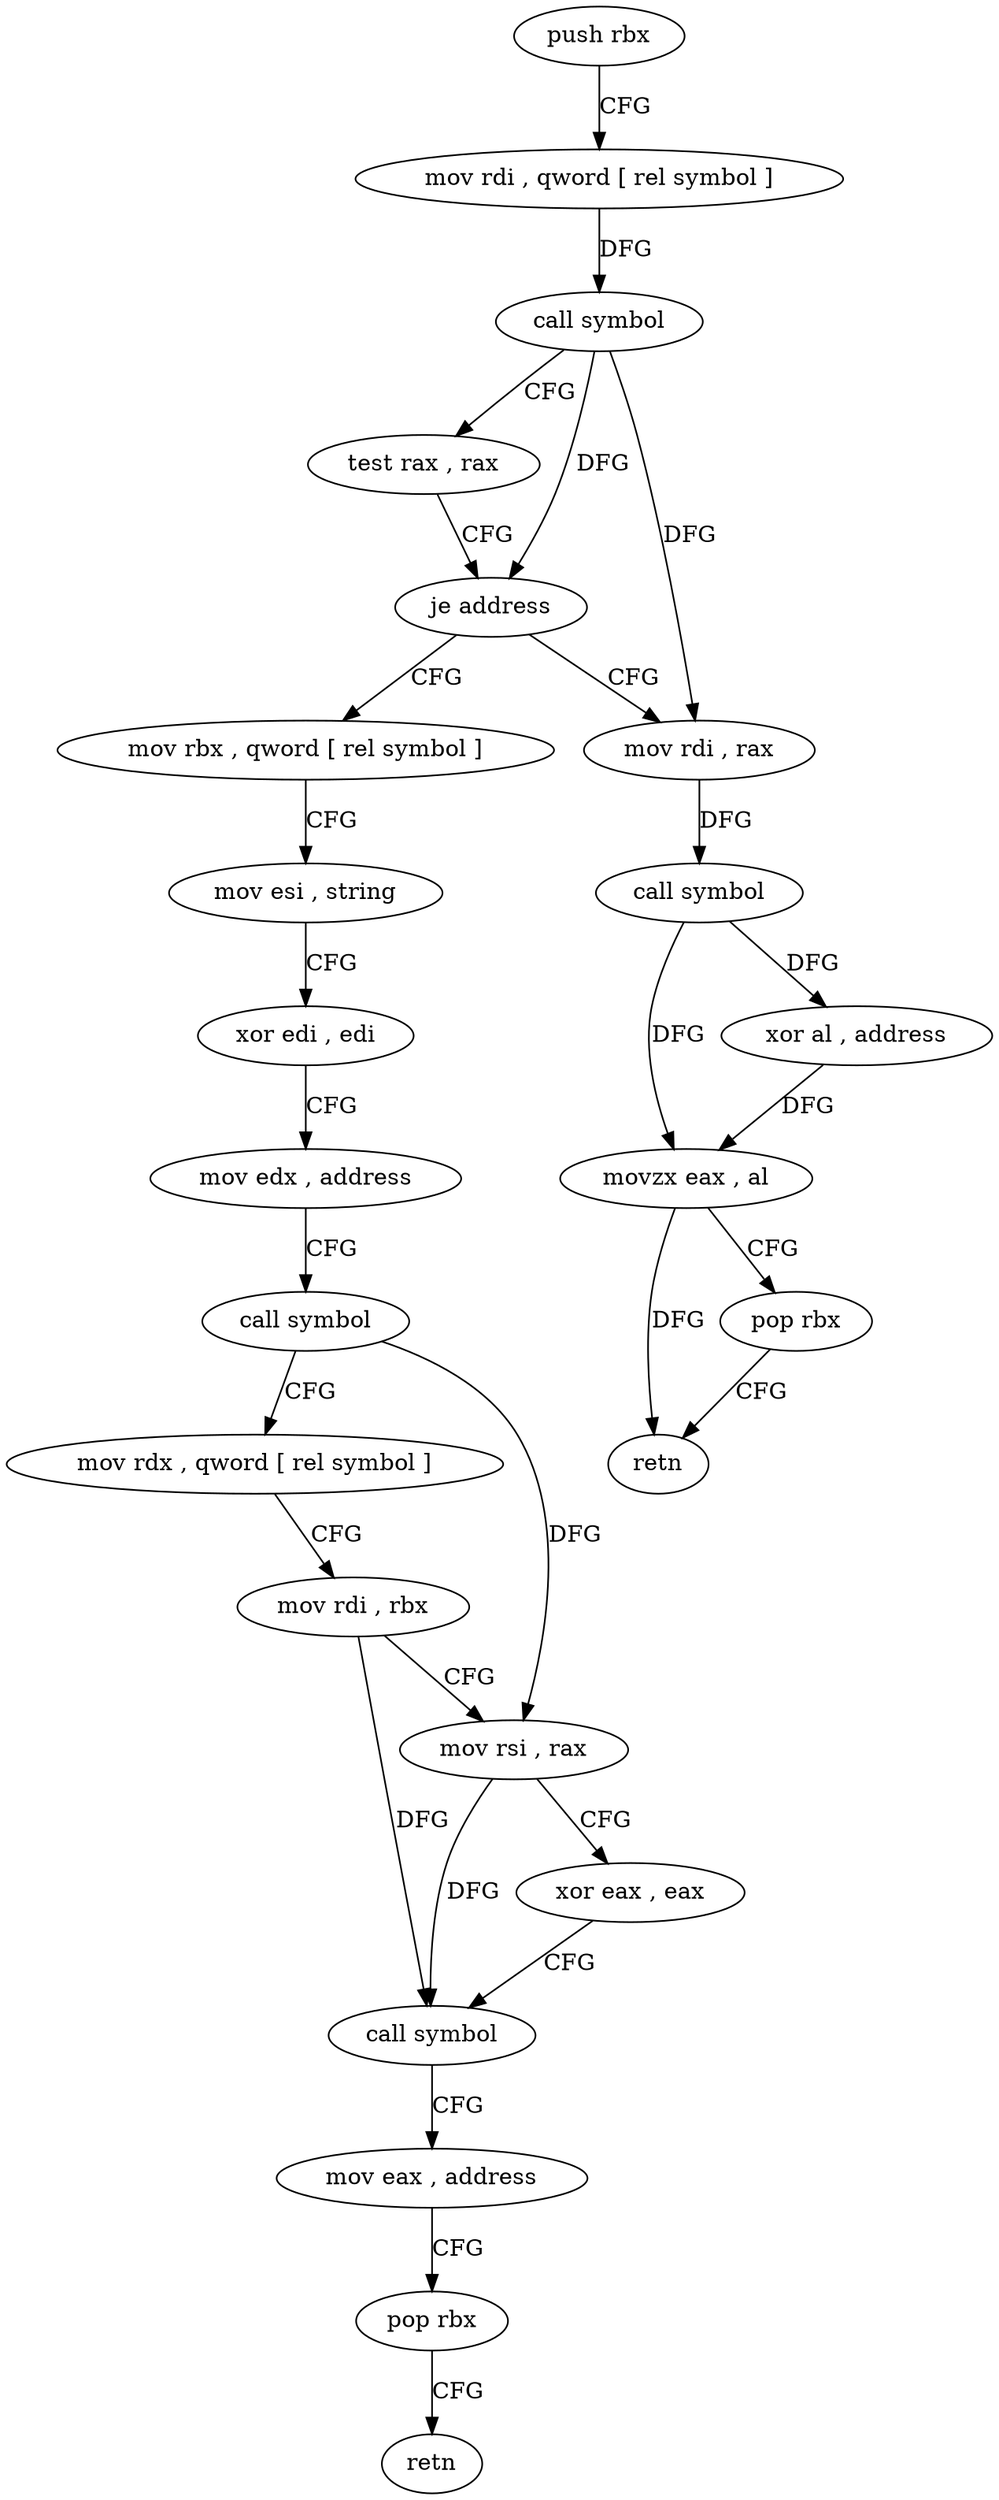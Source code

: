 digraph "func" {
"4216048" [label = "push rbx" ]
"4216049" [label = "mov rdi , qword [ rel symbol ]" ]
"4216056" [label = "call symbol" ]
"4216061" [label = "test rax , rax" ]
"4216064" [label = "je address" ]
"4216081" [label = "mov rbx , qword [ rel symbol ]" ]
"4216066" [label = "mov rdi , rax" ]
"4216088" [label = "mov esi , string" ]
"4216093" [label = "xor edi , edi" ]
"4216095" [label = "mov edx , address" ]
"4216100" [label = "call symbol" ]
"4216105" [label = "mov rdx , qword [ rel symbol ]" ]
"4216112" [label = "mov rdi , rbx" ]
"4216115" [label = "mov rsi , rax" ]
"4216118" [label = "xor eax , eax" ]
"4216120" [label = "call symbol" ]
"4216125" [label = "mov eax , address" ]
"4216130" [label = "pop rbx" ]
"4216131" [label = "retn" ]
"4216069" [label = "call symbol" ]
"4216074" [label = "xor al , address" ]
"4216076" [label = "movzx eax , al" ]
"4216079" [label = "pop rbx" ]
"4216080" [label = "retn" ]
"4216048" -> "4216049" [ label = "CFG" ]
"4216049" -> "4216056" [ label = "DFG" ]
"4216056" -> "4216061" [ label = "CFG" ]
"4216056" -> "4216064" [ label = "DFG" ]
"4216056" -> "4216066" [ label = "DFG" ]
"4216061" -> "4216064" [ label = "CFG" ]
"4216064" -> "4216081" [ label = "CFG" ]
"4216064" -> "4216066" [ label = "CFG" ]
"4216081" -> "4216088" [ label = "CFG" ]
"4216066" -> "4216069" [ label = "DFG" ]
"4216088" -> "4216093" [ label = "CFG" ]
"4216093" -> "4216095" [ label = "CFG" ]
"4216095" -> "4216100" [ label = "CFG" ]
"4216100" -> "4216105" [ label = "CFG" ]
"4216100" -> "4216115" [ label = "DFG" ]
"4216105" -> "4216112" [ label = "CFG" ]
"4216112" -> "4216115" [ label = "CFG" ]
"4216112" -> "4216120" [ label = "DFG" ]
"4216115" -> "4216118" [ label = "CFG" ]
"4216115" -> "4216120" [ label = "DFG" ]
"4216118" -> "4216120" [ label = "CFG" ]
"4216120" -> "4216125" [ label = "CFG" ]
"4216125" -> "4216130" [ label = "CFG" ]
"4216130" -> "4216131" [ label = "CFG" ]
"4216069" -> "4216074" [ label = "DFG" ]
"4216069" -> "4216076" [ label = "DFG" ]
"4216074" -> "4216076" [ label = "DFG" ]
"4216076" -> "4216079" [ label = "CFG" ]
"4216076" -> "4216080" [ label = "DFG" ]
"4216079" -> "4216080" [ label = "CFG" ]
}
